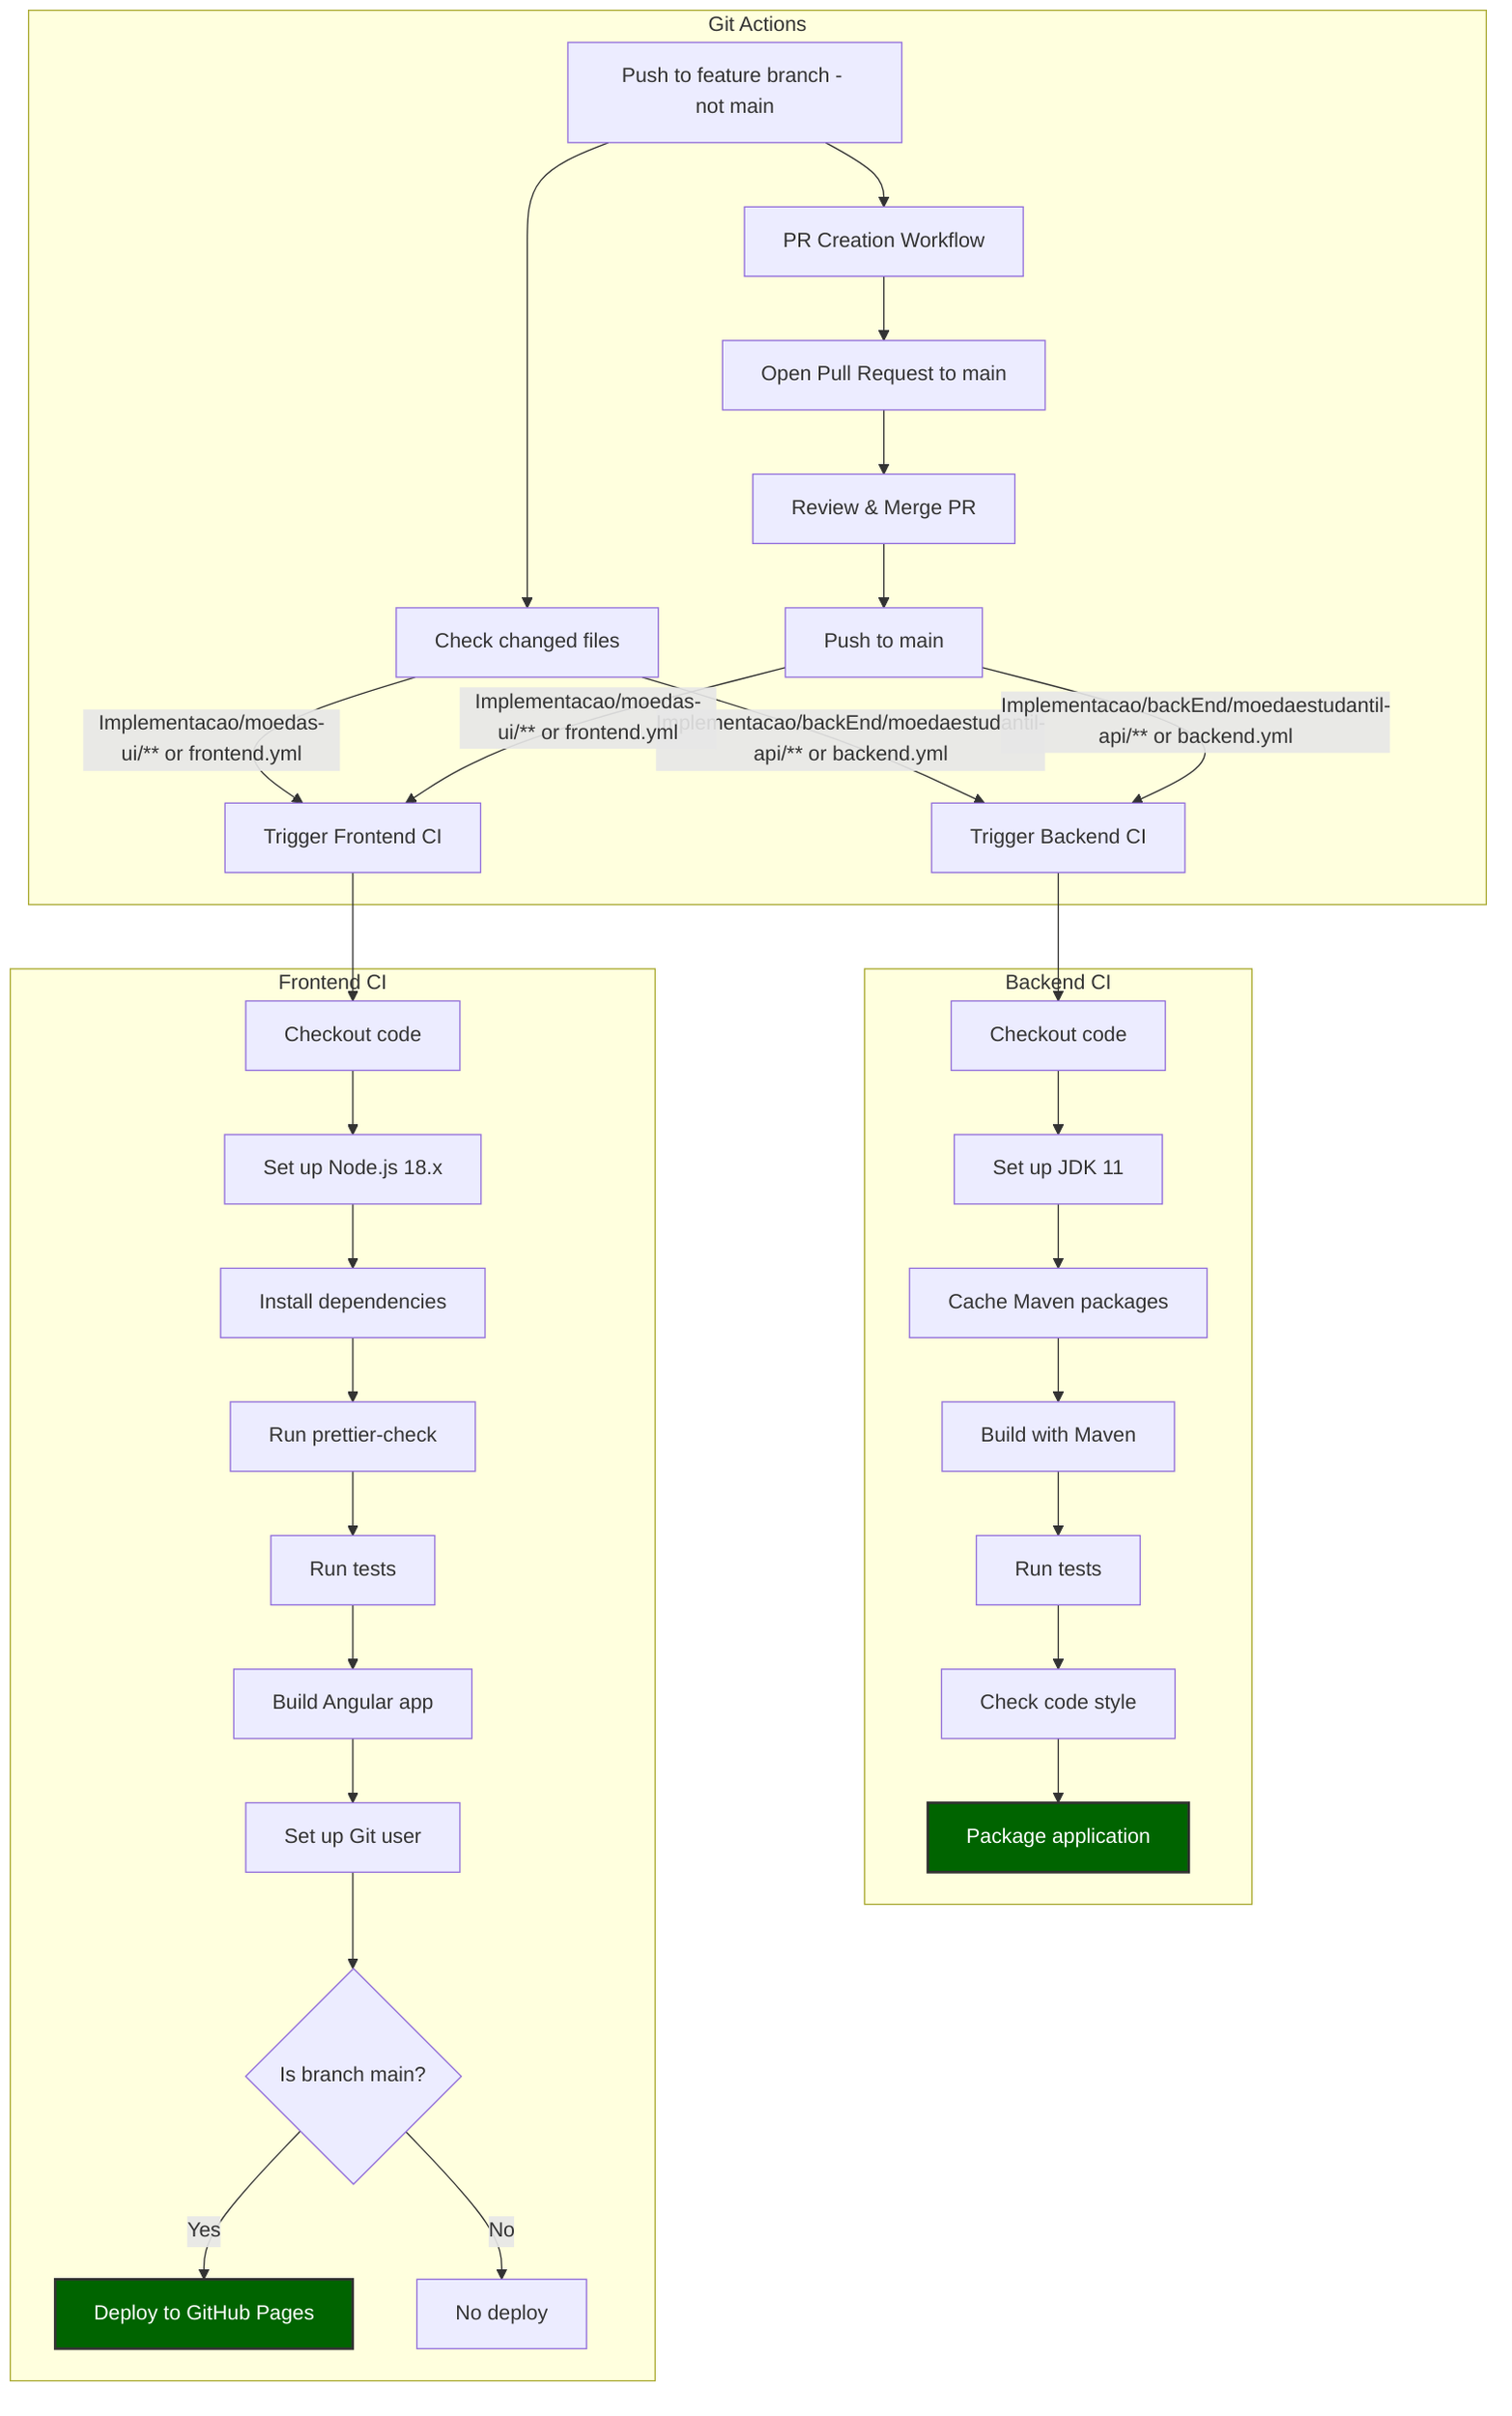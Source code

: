 flowchart TD
    subgraph "Git Actions"
        A1[Push to feature branch - not main] --> B1[Check changed files]
        B1 -- "Implementacao/backEnd/moedaestudantil-api/** or backend.yml" --> C1[Trigger Backend CI]
        B1 -- "Implementacao/moedas-ui/** or frontend.yml" --> C2[Trigger Frontend CI]
        A1 --> D1[PR Creation Workflow]
        D1 --> E1[Open Pull Request to main]
        E1 --> F1[Review & Merge PR]
        F1 --> G1[Push to main]
    end

    subgraph "Backend CI"
        C1 --> H1[Checkout code]
        H1 --> I1[Set up JDK 11]
        I1 --> J1[Cache Maven packages]
        J1 --> K1[Build with Maven]
        K1 --> L1[Run tests]
        L1 --> M1[Check code style]
        M1 --> N1[Package application]
    end

    subgraph "Frontend CI"
        C2 --> H2[Checkout code]
        H2 --> I2[Set up Node.js 18.x]
        I2 --> J2[Install dependencies]
        J2 --> K2[Run prettier-check]
        K2 --> L2[Run tests]
        L2 --> M2[Build Angular app]
        M2 --> N2[Set up Git user]
        N2 --> O2{Is branch main?}
        O2 -- Yes --> P2[Deploy to GitHub Pages]
        O2 -- No --> Q2[No deploy]
    end

    G1 -- "Implementacao/backEnd/moedaestudantil-api/** or backend.yml" --> C1
    G1 -- "Implementacao/moedas-ui/** or frontend.yml" --> C2

    style P2 fill:#006400,stroke:#333,stroke-width:2px,color:#fff
    style N1 fill:#006400,stroke:#333,stroke-width:2px,color:#fff